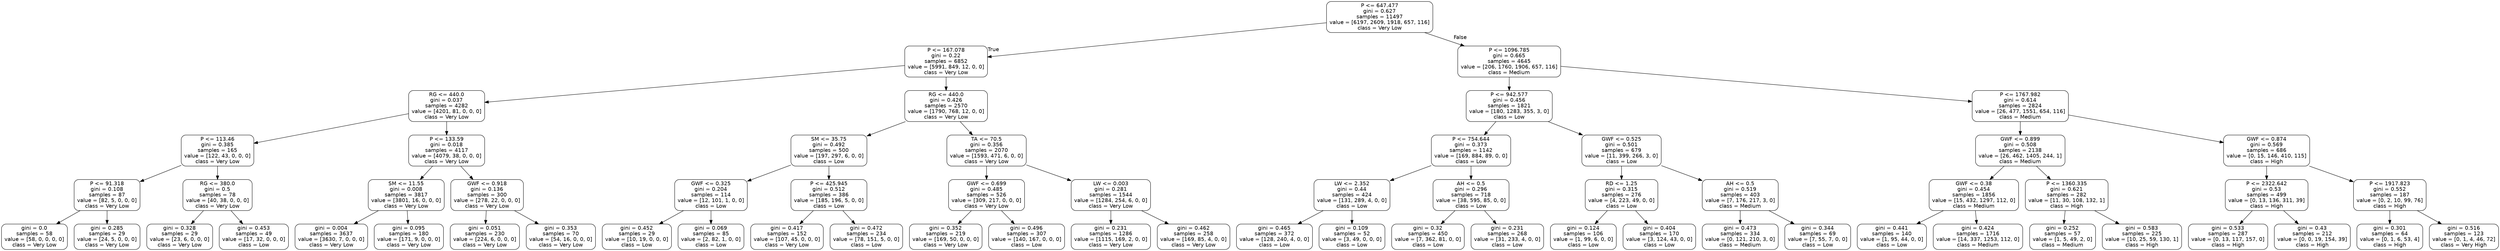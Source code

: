 digraph Tree {
node [shape=box, style="rounded", color="black", fontname=helvetica] ;
edge [fontname=helvetica] ;
0 [label="P <= 647.477\ngini = 0.627\nsamples = 11497\nvalue = [6197, 2609, 1918, 657, 116]\nclass = Very Low"] ;
1 [label="P <= 167.078\ngini = 0.22\nsamples = 6852\nvalue = [5991, 849, 12, 0, 0]\nclass = Very Low"] ;
0 -> 1 [labeldistance=2.5, labelangle=45, headlabel="True"] ;
2 [label="RG <= 440.0\ngini = 0.037\nsamples = 4282\nvalue = [4201, 81, 0, 0, 0]\nclass = Very Low"] ;
1 -> 2 ;
3 [label="P <= 113.46\ngini = 0.385\nsamples = 165\nvalue = [122, 43, 0, 0, 0]\nclass = Very Low"] ;
2 -> 3 ;
4 [label="P <= 91.318\ngini = 0.108\nsamples = 87\nvalue = [82, 5, 0, 0, 0]\nclass = Very Low"] ;
3 -> 4 ;
5 [label="gini = 0.0\nsamples = 58\nvalue = [58, 0, 0, 0, 0]\nclass = Very Low"] ;
4 -> 5 ;
6 [label="gini = 0.285\nsamples = 29\nvalue = [24, 5, 0, 0, 0]\nclass = Very Low"] ;
4 -> 6 ;
7 [label="RG <= 380.0\ngini = 0.5\nsamples = 78\nvalue = [40, 38, 0, 0, 0]\nclass = Very Low"] ;
3 -> 7 ;
8 [label="gini = 0.328\nsamples = 29\nvalue = [23, 6, 0, 0, 0]\nclass = Very Low"] ;
7 -> 8 ;
9 [label="gini = 0.453\nsamples = 49\nvalue = [17, 32, 0, 0, 0]\nclass = Low"] ;
7 -> 9 ;
10 [label="P <= 133.59\ngini = 0.018\nsamples = 4117\nvalue = [4079, 38, 0, 0, 0]\nclass = Very Low"] ;
2 -> 10 ;
11 [label="SM <= 11.55\ngini = 0.008\nsamples = 3817\nvalue = [3801, 16, 0, 0, 0]\nclass = Very Low"] ;
10 -> 11 ;
12 [label="gini = 0.004\nsamples = 3637\nvalue = [3630, 7, 0, 0, 0]\nclass = Very Low"] ;
11 -> 12 ;
13 [label="gini = 0.095\nsamples = 180\nvalue = [171, 9, 0, 0, 0]\nclass = Very Low"] ;
11 -> 13 ;
14 [label="GWF <= 0.918\ngini = 0.136\nsamples = 300\nvalue = [278, 22, 0, 0, 0]\nclass = Very Low"] ;
10 -> 14 ;
15 [label="gini = 0.051\nsamples = 230\nvalue = [224, 6, 0, 0, 0]\nclass = Very Low"] ;
14 -> 15 ;
16 [label="gini = 0.353\nsamples = 70\nvalue = [54, 16, 0, 0, 0]\nclass = Very Low"] ;
14 -> 16 ;
17 [label="RG <= 440.0\ngini = 0.426\nsamples = 2570\nvalue = [1790, 768, 12, 0, 0]\nclass = Very Low"] ;
1 -> 17 ;
18 [label="SM <= 35.75\ngini = 0.492\nsamples = 500\nvalue = [197, 297, 6, 0, 0]\nclass = Low"] ;
17 -> 18 ;
19 [label="GWF <= 0.325\ngini = 0.204\nsamples = 114\nvalue = [12, 101, 1, 0, 0]\nclass = Low"] ;
18 -> 19 ;
20 [label="gini = 0.452\nsamples = 29\nvalue = [10, 19, 0, 0, 0]\nclass = Low"] ;
19 -> 20 ;
21 [label="gini = 0.069\nsamples = 85\nvalue = [2, 82, 1, 0, 0]\nclass = Low"] ;
19 -> 21 ;
22 [label="P <= 425.945\ngini = 0.512\nsamples = 386\nvalue = [185, 196, 5, 0, 0]\nclass = Low"] ;
18 -> 22 ;
23 [label="gini = 0.417\nsamples = 152\nvalue = [107, 45, 0, 0, 0]\nclass = Very Low"] ;
22 -> 23 ;
24 [label="gini = 0.472\nsamples = 234\nvalue = [78, 151, 5, 0, 0]\nclass = Low"] ;
22 -> 24 ;
25 [label="TA <= 70.5\ngini = 0.356\nsamples = 2070\nvalue = [1593, 471, 6, 0, 0]\nclass = Very Low"] ;
17 -> 25 ;
26 [label="GWF <= 0.699\ngini = 0.485\nsamples = 526\nvalue = [309, 217, 0, 0, 0]\nclass = Very Low"] ;
25 -> 26 ;
27 [label="gini = 0.352\nsamples = 219\nvalue = [169, 50, 0, 0, 0]\nclass = Very Low"] ;
26 -> 27 ;
28 [label="gini = 0.496\nsamples = 307\nvalue = [140, 167, 0, 0, 0]\nclass = Low"] ;
26 -> 28 ;
29 [label="LW <= 0.003\ngini = 0.281\nsamples = 1544\nvalue = [1284, 254, 6, 0, 0]\nclass = Very Low"] ;
25 -> 29 ;
30 [label="gini = 0.231\nsamples = 1286\nvalue = [1115, 169, 2, 0, 0]\nclass = Very Low"] ;
29 -> 30 ;
31 [label="gini = 0.462\nsamples = 258\nvalue = [169, 85, 4, 0, 0]\nclass = Very Low"] ;
29 -> 31 ;
32 [label="P <= 1096.785\ngini = 0.665\nsamples = 4645\nvalue = [206, 1760, 1906, 657, 116]\nclass = Medium"] ;
0 -> 32 [labeldistance=2.5, labelangle=-45, headlabel="False"] ;
33 [label="P <= 942.577\ngini = 0.456\nsamples = 1821\nvalue = [180, 1283, 355, 3, 0]\nclass = Low"] ;
32 -> 33 ;
34 [label="P <= 754.644\ngini = 0.373\nsamples = 1142\nvalue = [169, 884, 89, 0, 0]\nclass = Low"] ;
33 -> 34 ;
35 [label="LW <= 2.352\ngini = 0.44\nsamples = 424\nvalue = [131, 289, 4, 0, 0]\nclass = Low"] ;
34 -> 35 ;
36 [label="gini = 0.465\nsamples = 372\nvalue = [128, 240, 4, 0, 0]\nclass = Low"] ;
35 -> 36 ;
37 [label="gini = 0.109\nsamples = 52\nvalue = [3, 49, 0, 0, 0]\nclass = Low"] ;
35 -> 37 ;
38 [label="AH <= 0.5\ngini = 0.296\nsamples = 718\nvalue = [38, 595, 85, 0, 0]\nclass = Low"] ;
34 -> 38 ;
39 [label="gini = 0.32\nsamples = 450\nvalue = [7, 362, 81, 0, 0]\nclass = Low"] ;
38 -> 39 ;
40 [label="gini = 0.231\nsamples = 268\nvalue = [31, 233, 4, 0, 0]\nclass = Low"] ;
38 -> 40 ;
41 [label="GWF <= 0.525\ngini = 0.501\nsamples = 679\nvalue = [11, 399, 266, 3, 0]\nclass = Low"] ;
33 -> 41 ;
42 [label="RD <= 1.25\ngini = 0.315\nsamples = 276\nvalue = [4, 223, 49, 0, 0]\nclass = Low"] ;
41 -> 42 ;
43 [label="gini = 0.124\nsamples = 106\nvalue = [1, 99, 6, 0, 0]\nclass = Low"] ;
42 -> 43 ;
44 [label="gini = 0.404\nsamples = 170\nvalue = [3, 124, 43, 0, 0]\nclass = Low"] ;
42 -> 44 ;
45 [label="AH <= 0.5\ngini = 0.519\nsamples = 403\nvalue = [7, 176, 217, 3, 0]\nclass = Medium"] ;
41 -> 45 ;
46 [label="gini = 0.473\nsamples = 334\nvalue = [0, 121, 210, 3, 0]\nclass = Medium"] ;
45 -> 46 ;
47 [label="gini = 0.344\nsamples = 69\nvalue = [7, 55, 7, 0, 0]\nclass = Low"] ;
45 -> 47 ;
48 [label="P <= 1767.982\ngini = 0.614\nsamples = 2824\nvalue = [26, 477, 1551, 654, 116]\nclass = Medium"] ;
32 -> 48 ;
49 [label="GWF <= 0.899\ngini = 0.508\nsamples = 2138\nvalue = [26, 462, 1405, 244, 1]\nclass = Medium"] ;
48 -> 49 ;
50 [label="GWF <= 0.38\ngini = 0.454\nsamples = 1856\nvalue = [15, 432, 1297, 112, 0]\nclass = Medium"] ;
49 -> 50 ;
51 [label="gini = 0.441\nsamples = 140\nvalue = [1, 95, 44, 0, 0]\nclass = Low"] ;
50 -> 51 ;
52 [label="gini = 0.424\nsamples = 1716\nvalue = [14, 337, 1253, 112, 0]\nclass = Medium"] ;
50 -> 52 ;
53 [label="P <= 1360.335\ngini = 0.621\nsamples = 282\nvalue = [11, 30, 108, 132, 1]\nclass = High"] ;
49 -> 53 ;
54 [label="gini = 0.252\nsamples = 57\nvalue = [1, 5, 49, 2, 0]\nclass = Medium"] ;
53 -> 54 ;
55 [label="gini = 0.583\nsamples = 225\nvalue = [10, 25, 59, 130, 1]\nclass = High"] ;
53 -> 55 ;
56 [label="GWF <= 0.874\ngini = 0.569\nsamples = 686\nvalue = [0, 15, 146, 410, 115]\nclass = High"] ;
48 -> 56 ;
57 [label="P <= 2322.642\ngini = 0.53\nsamples = 499\nvalue = [0, 13, 136, 311, 39]\nclass = High"] ;
56 -> 57 ;
58 [label="gini = 0.533\nsamples = 287\nvalue = [0, 13, 117, 157, 0]\nclass = High"] ;
57 -> 58 ;
59 [label="gini = 0.43\nsamples = 212\nvalue = [0, 0, 19, 154, 39]\nclass = High"] ;
57 -> 59 ;
60 [label="P <= 1917.823\ngini = 0.552\nsamples = 187\nvalue = [0, 2, 10, 99, 76]\nclass = High"] ;
56 -> 60 ;
61 [label="gini = 0.301\nsamples = 64\nvalue = [0, 1, 6, 53, 4]\nclass = High"] ;
60 -> 61 ;
62 [label="gini = 0.516\nsamples = 123\nvalue = [0, 1, 4, 46, 72]\nclass = Very High"] ;
60 -> 62 ;
}
